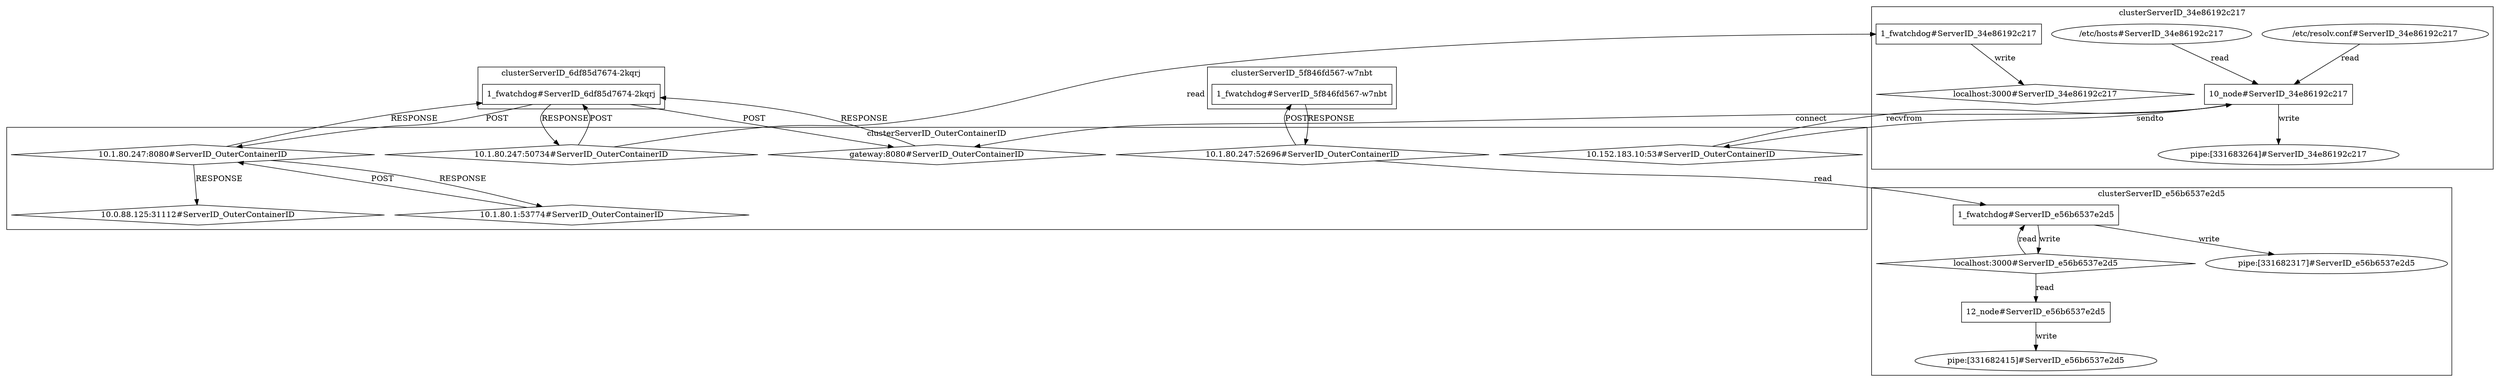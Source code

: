 digraph G {
	"gateway:8080#ServerID_OuterContainerID"->"1_fwatchdog#ServerID_6df85d7674-2kqrj"[ label="RESPONSE" ];
	"10.1.80.247:8080#ServerID_OuterContainerID"->"1_fwatchdog#ServerID_6df85d7674-2kqrj"[ label="RESPONSE" ];
	"1_fwatchdog#ServerID_6df85d7674-2kqrj"->"10.1.80.247:50734#ServerID_OuterContainerID"[ label="RESPONSE" ];
	"10.1.80.247:52696#ServerID_OuterContainerID"->"1_fwatchdog#ServerID_5f846fd567-w7nbt"[ label="POST" ];
	"1_fwatchdog#ServerID_5f846fd567-w7nbt"->"10.1.80.247:52696#ServerID_OuterContainerID"[ label="RESPONSE" ];
	"10.1.80.247:50734#ServerID_OuterContainerID"->"1_fwatchdog#ServerID_6df85d7674-2kqrj"[ label="POST" ];
	"1_fwatchdog#ServerID_6df85d7674-2kqrj"->"gateway:8080#ServerID_OuterContainerID"[ label="POST" ];
	"1_fwatchdog#ServerID_6df85d7674-2kqrj"->"10.1.80.247:8080#ServerID_OuterContainerID"[ label="POST" ];
	"1_fwatchdog#ServerID_34e86192c217"->"localhost:3000#ServerID_34e86192c217"[ label="write" ];
	"10.1.80.247:50734#ServerID_OuterContainerID"->"1_fwatchdog#ServerID_34e86192c217"[ label="read" ];
	"10_node#ServerID_34e86192c217"->"pipe:[331683264]#ServerID_34e86192c217"[ label="write" ];
	"/etc/hosts#ServerID_34e86192c217"->"10_node#ServerID_34e86192c217"[ label="read" ];
	"/etc/resolv.conf#ServerID_34e86192c217"->"10_node#ServerID_34e86192c217"[ label="read" ];
	"10_node#ServerID_34e86192c217"->"10.152.183.10:53#ServerID_OuterContainerID"[ label="sendto" ];
	"10.152.183.10:53#ServerID_OuterContainerID"->"10_node#ServerID_34e86192c217"[ label="recvfrom" ];
	"10.1.80.247:52696#ServerID_OuterContainerID"->"1_fwatchdog#ServerID_e56b6537e2d5"[ label="read" ];
	"1_fwatchdog#ServerID_e56b6537e2d5"->"localhost:3000#ServerID_e56b6537e2d5"[ label="write" ];
	"10_node#ServerID_34e86192c217"->"gateway:8080#ServerID_OuterContainerID"[ label="connect" ];
	"localhost:3000#ServerID_e56b6537e2d5"->"12_node#ServerID_e56b6537e2d5"[ label="read" ];
	"12_node#ServerID_e56b6537e2d5"->"pipe:[331682415]#ServerID_e56b6537e2d5"[ label="write" ];
	"localhost:3000#ServerID_e56b6537e2d5"->"1_fwatchdog#ServerID_e56b6537e2d5"[ label="read" ];
	"1_fwatchdog#ServerID_e56b6537e2d5"->"pipe:[331682317]#ServerID_e56b6537e2d5"[ label="write" ];
	"10.1.80.1:53774#ServerID_OuterContainerID"->"10.1.80.247:8080#ServerID_OuterContainerID"[ label="POST" ];
	"10.1.80.247:8080#ServerID_OuterContainerID"->"10.1.80.1:53774#ServerID_OuterContainerID"[ label="RESPONSE" ];
	"10.1.80.247:8080#ServerID_OuterContainerID"->"10.0.88.125:31112#ServerID_OuterContainerID"[ label="RESPONSE" ];
	subgraph "clusterServerID_34e86192c217" {
	label="clusterServerID_34e86192c217";
	"/etc/hosts#ServerID_34e86192c217" [ shape=ellipse ];
	"/etc/resolv.conf#ServerID_34e86192c217" [ shape=ellipse ];
	"10_node#ServerID_34e86192c217" [ shape=box ];
	"1_fwatchdog#ServerID_34e86192c217" [ shape=box ];
	"localhost:3000#ServerID_34e86192c217" [ shape=diamond ];
	"pipe:[331683264]#ServerID_34e86192c217" [ shape=ellipse ];

}
;
	subgraph "clusterServerID_5f846fd567-w7nbt" {
	label="clusterServerID_5f846fd567-w7nbt";
	"1_fwatchdog#ServerID_5f846fd567-w7nbt" [ shape=box ];

}
;
	subgraph "clusterServerID_6df85d7674-2kqrj" {
	label="clusterServerID_6df85d7674-2kqrj";
	"1_fwatchdog#ServerID_6df85d7674-2kqrj" [ shape=box ];

}
;
	subgraph "clusterServerID_OuterContainerID" {
	label="clusterServerID_OuterContainerID";
	"10.0.88.125:31112#ServerID_OuterContainerID" [ shape=diamond ];
	"10.1.80.1:53774#ServerID_OuterContainerID" [ shape=diamond ];
	"10.1.80.247:50734#ServerID_OuterContainerID" [ shape=diamond ];
	"10.1.80.247:52696#ServerID_OuterContainerID" [ shape=diamond ];
	"10.1.80.247:8080#ServerID_OuterContainerID" [ shape=diamond ];
	"10.152.183.10:53#ServerID_OuterContainerID" [ shape=diamond ];
	"gateway:8080#ServerID_OuterContainerID" [ shape=diamond ];

}
;
	subgraph "clusterServerID_e56b6537e2d5" {
	label="clusterServerID_e56b6537e2d5";
	"12_node#ServerID_e56b6537e2d5" [ shape=box ];
	"1_fwatchdog#ServerID_e56b6537e2d5" [ shape=box ];
	"localhost:3000#ServerID_e56b6537e2d5" [ shape=diamond ];
	"pipe:[331682317]#ServerID_e56b6537e2d5" [ shape=ellipse ];
	"pipe:[331682415]#ServerID_e56b6537e2d5" [ shape=ellipse ];

}
;

}
